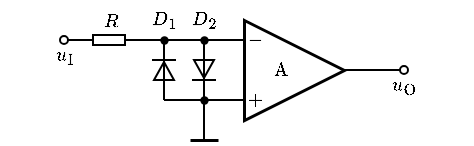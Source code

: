<mxfile version="20.7.4" type="device"><diagram id="BXZum2WREPEbVefBd4kd" name="第 1 页"><mxGraphModel dx="313" dy="213" grid="1" gridSize="5" guides="1" tooltips="1" connect="1" arrows="1" fold="1" page="1" pageScale="1" pageWidth="827" pageHeight="1169" math="1" shadow="0"><root><mxCell id="0"/><mxCell id="1" parent="0"/><mxCell id="wk5vAMPGY5m9IKHRaPx8-1" value="\(\text{A}\) 　&amp;nbsp;" style="triangle;whiteSpace=wrap;html=1;strokeWidth=1.5;connectable=0;allowArrows=0;fontSize=8;" vertex="1" parent="1"><mxGeometry x="155" y="160" width="50" height="50" as="geometry"/></mxCell><mxCell id="wk5vAMPGY5m9IKHRaPx8-2" value="" style="endArrow=none;html=1;rounded=0;startArrow=none;exitX=0;exitY=0.5;exitDx=0;exitDy=0;exitPerimeter=0;" edge="1" parent="1" source="wk5vAMPGY5m9IKHRaPx8-41"><mxGeometry width="50" height="50" relative="1" as="geometry"><mxPoint x="135" y="170" as="sourcePoint"/><mxPoint x="155" y="170" as="targetPoint"/></mxGeometry></mxCell><mxCell id="wk5vAMPGY5m9IKHRaPx8-3" value="" style="endArrow=none;html=1;rounded=0;" edge="1" parent="1"><mxGeometry width="50" height="50" relative="1" as="geometry"><mxPoint x="115" y="200" as="sourcePoint"/><mxPoint x="155" y="200" as="targetPoint"/></mxGeometry></mxCell><mxCell id="wk5vAMPGY5m9IKHRaPx8-4" value="$$-$$" style="text;html=1;resizable=1;autosize=1;align=center;verticalAlign=middle;points=[];fillColor=none;strokeColor=none;rounded=0;movable=1;rotatable=1;deletable=1;editable=1;connectable=0;fontSize=8;" vertex="1" parent="1"><mxGeometry x="155" y="165" width="10" height="10" as="geometry"/></mxCell><mxCell id="wk5vAMPGY5m9IKHRaPx8-5" value="$$+$$" style="text;html=1;resizable=1;autosize=1;align=center;verticalAlign=middle;points=[];fillColor=none;strokeColor=none;rounded=0;movable=1;rotatable=1;deletable=1;editable=1;connectable=0;fontSize=8;" vertex="1" parent="1"><mxGeometry x="155" y="195" width="10" height="10" as="geometry"/></mxCell><mxCell id="wk5vAMPGY5m9IKHRaPx8-6" value="" style="endArrow=none;html=1;rounded=0;fontSize=8;" edge="1" parent="1"><mxGeometry width="50" height="50" relative="1" as="geometry"><mxPoint x="205" y="185" as="sourcePoint"/><mxPoint x="220" y="185" as="targetPoint"/></mxGeometry></mxCell><mxCell id="wk5vAMPGY5m9IKHRaPx8-12" value="" style="endArrow=none;html=1;rounded=0;fontSize=10;startSize=4;endSize=4;" edge="1" parent="1"><mxGeometry width="50" height="50" relative="1" as="geometry"><mxPoint x="135" y="200" as="sourcePoint"/><mxPoint x="135" y="220" as="targetPoint"/></mxGeometry></mxCell><mxCell id="wk5vAMPGY5m9IKHRaPx8-17" value="" style="endArrow=none;html=1;rounded=0;fontSize=8;strokeWidth=1.5;" edge="1" parent="1"><mxGeometry width="50" height="50" relative="1" as="geometry"><mxPoint x="128" y="220" as="sourcePoint"/><mxPoint x="142" y="220" as="targetPoint"/></mxGeometry></mxCell><mxCell id="wk5vAMPGY5m9IKHRaPx8-20" value="" style="endArrow=none;html=1;rounded=0;strokeWidth=1;fontSize=8;startArrow=oval;startFill=0;endSize=4;startSize=4;entryX=1;entryY=0.5;entryDx=0;entryDy=0;entryPerimeter=0;" edge="1" parent="1" target="wk5vAMPGY5m9IKHRaPx8-41"><mxGeometry width="50" height="50" relative="1" as="geometry"><mxPoint x="65" y="170" as="sourcePoint"/><mxPoint x="140" y="170" as="targetPoint"/></mxGeometry></mxCell><mxCell id="wk5vAMPGY5m9IKHRaPx8-21" value="" style="endArrow=none;html=1;rounded=0;strokeWidth=1;fontSize=8;startArrow=oval;startFill=0;endSize=4;startSize=4;" edge="1" parent="1"><mxGeometry width="50" height="50" relative="1" as="geometry"><mxPoint x="235" y="185" as="sourcePoint"/><mxPoint x="220" y="185" as="targetPoint"/></mxGeometry></mxCell><mxCell id="wk5vAMPGY5m9IKHRaPx8-22" value="$$u_\mathrm{I}$$" style="text;html=1;align=center;verticalAlign=middle;resizable=1;points=[];autosize=1;strokeColor=none;fillColor=none;fontSize=8;movable=1;rotatable=1;deletable=1;editable=1;connectable=0;allowArrows=0;" vertex="1" parent="1"><mxGeometry x="55" y="170" width="20" height="15" as="geometry"/></mxCell><mxCell id="wk5vAMPGY5m9IKHRaPx8-23" value="$$u_\mathrm{O}$$" style="text;html=1;align=center;verticalAlign=middle;resizable=1;points=[];autosize=1;strokeColor=none;fillColor=none;fontSize=8;movable=1;rotatable=1;deletable=1;editable=1;connectable=1;" vertex="1" parent="1"><mxGeometry x="225" y="185" width="20" height="15" as="geometry"/></mxCell><mxCell id="wk5vAMPGY5m9IKHRaPx8-41" value="" style="pointerEvents=1;verticalLabelPosition=bottom;shadow=0;dashed=0;align=center;html=1;verticalAlign=top;shape=mxgraph.electrical.resistors.resistor_1;fontSize=10;direction=west;allowArrows=0;" vertex="1" parent="1"><mxGeometry x="75" y="167.5" width="25" height="5" as="geometry"/></mxCell><mxCell id="wk5vAMPGY5m9IKHRaPx8-43" value="" style="triangle;whiteSpace=wrap;html=1;fontSize=8;strokeWidth=1;rotation=90;direction=west;" vertex="1" parent="1"><mxGeometry x="110.5" y="180.5" width="9" height="10" as="geometry"/></mxCell><mxCell id="wk5vAMPGY5m9IKHRaPx8-44" value="" style="endArrow=none;html=1;rounded=0;fontSize=8;startSize=4;endSize=4;strokeWidth=1;" edge="1" parent="1"><mxGeometry width="50" height="50" relative="1" as="geometry"><mxPoint x="109" y="180" as="sourcePoint"/><mxPoint x="121" y="180" as="targetPoint"/></mxGeometry></mxCell><mxCell id="wk5vAMPGY5m9IKHRaPx8-39" value="" style="triangle;whiteSpace=wrap;html=1;fontSize=8;strokeWidth=1;rotation=90;" vertex="1" parent="1"><mxGeometry x="130.5" y="179.5" width="9" height="10" as="geometry"/></mxCell><mxCell id="wk5vAMPGY5m9IKHRaPx8-40" value="" style="endArrow=none;html=1;rounded=0;fontSize=8;startSize=4;endSize=4;strokeWidth=1;" edge="1" parent="1"><mxGeometry width="50" height="50" relative="1" as="geometry"><mxPoint x="129" y="190" as="sourcePoint"/><mxPoint x="141" y="190" as="targetPoint"/></mxGeometry></mxCell><mxCell id="wk5vAMPGY5m9IKHRaPx8-45" value="" style="endArrow=none;html=1;rounded=0;strokeWidth=1;fontSize=10;startSize=2;endSize=2;" edge="1" parent="1"><mxGeometry width="50" height="50" relative="1" as="geometry"><mxPoint x="135" y="200" as="sourcePoint"/><mxPoint x="135" y="170" as="targetPoint"/></mxGeometry></mxCell><mxCell id="wk5vAMPGY5m9IKHRaPx8-46" value="" style="endArrow=none;html=1;rounded=0;strokeWidth=1;fontSize=10;startSize=2;endSize=2;" edge="1" parent="1"><mxGeometry width="50" height="50" relative="1" as="geometry"><mxPoint x="115" y="200" as="sourcePoint"/><mxPoint x="115" y="170" as="targetPoint"/></mxGeometry></mxCell><mxCell id="wk5vAMPGY5m9IKHRaPx8-47" value="" style="shape=waypoint;sketch=0;fillStyle=solid;size=6;pointerEvents=1;points=[];fillColor=none;resizable=1;rotatable=1;perimeter=centerPerimeter;snapToPoint=1;fontSize=10;strokeWidth=0.1;movable=1;deletable=1;editable=1;connectable=1;direction=south;" vertex="1" parent="1"><mxGeometry x="110" y="165" width="10" height="10" as="geometry"/></mxCell><mxCell id="wk5vAMPGY5m9IKHRaPx8-48" value="" style="shape=waypoint;sketch=0;fillStyle=solid;size=6;pointerEvents=1;points=[];fillColor=none;resizable=1;rotatable=1;perimeter=centerPerimeter;snapToPoint=1;fontSize=10;strokeWidth=0.1;movable=1;deletable=1;editable=1;connectable=1;direction=south;" vertex="1" parent="1"><mxGeometry x="130" y="165" width="10" height="10" as="geometry"/></mxCell><mxCell id="wk5vAMPGY5m9IKHRaPx8-49" value="" style="shape=waypoint;sketch=0;fillStyle=solid;size=6;pointerEvents=1;points=[];fillColor=none;resizable=1;rotatable=1;perimeter=centerPerimeter;snapToPoint=1;fontSize=10;strokeWidth=0.1;movable=1;deletable=1;editable=1;connectable=1;direction=south;" vertex="1" parent="1"><mxGeometry x="130" y="195" width="10" height="10" as="geometry"/></mxCell><mxCell id="wk5vAMPGY5m9IKHRaPx8-50" value="$$R$$" style="text;html=1;align=center;verticalAlign=middle;resizable=1;points=[];autosize=1;strokeColor=none;fillColor=none;fontSize=8;movable=1;rotatable=1;deletable=1;editable=1;connectable=1;" vertex="1" parent="1"><mxGeometry x="80" y="155" width="15" height="12.5" as="geometry"/></mxCell><mxCell id="wk5vAMPGY5m9IKHRaPx8-51" value="$$D_1$$" style="text;html=1;align=center;verticalAlign=middle;resizable=1;points=[];autosize=1;strokeColor=none;fillColor=none;fontSize=8;movable=1;rotatable=1;deletable=1;editable=1;connectable=1;" vertex="1" parent="1"><mxGeometry x="105" y="150" width="20" height="20" as="geometry"/></mxCell><mxCell id="wk5vAMPGY5m9IKHRaPx8-52" value="$$D_2$$" style="text;html=1;align=center;verticalAlign=middle;resizable=1;points=[];autosize=1;strokeColor=none;fillColor=none;fontSize=8;movable=1;rotatable=1;deletable=1;editable=1;connectable=1;" vertex="1" parent="1"><mxGeometry x="125" y="150" width="20" height="20" as="geometry"/></mxCell></root></mxGraphModel></diagram></mxfile>